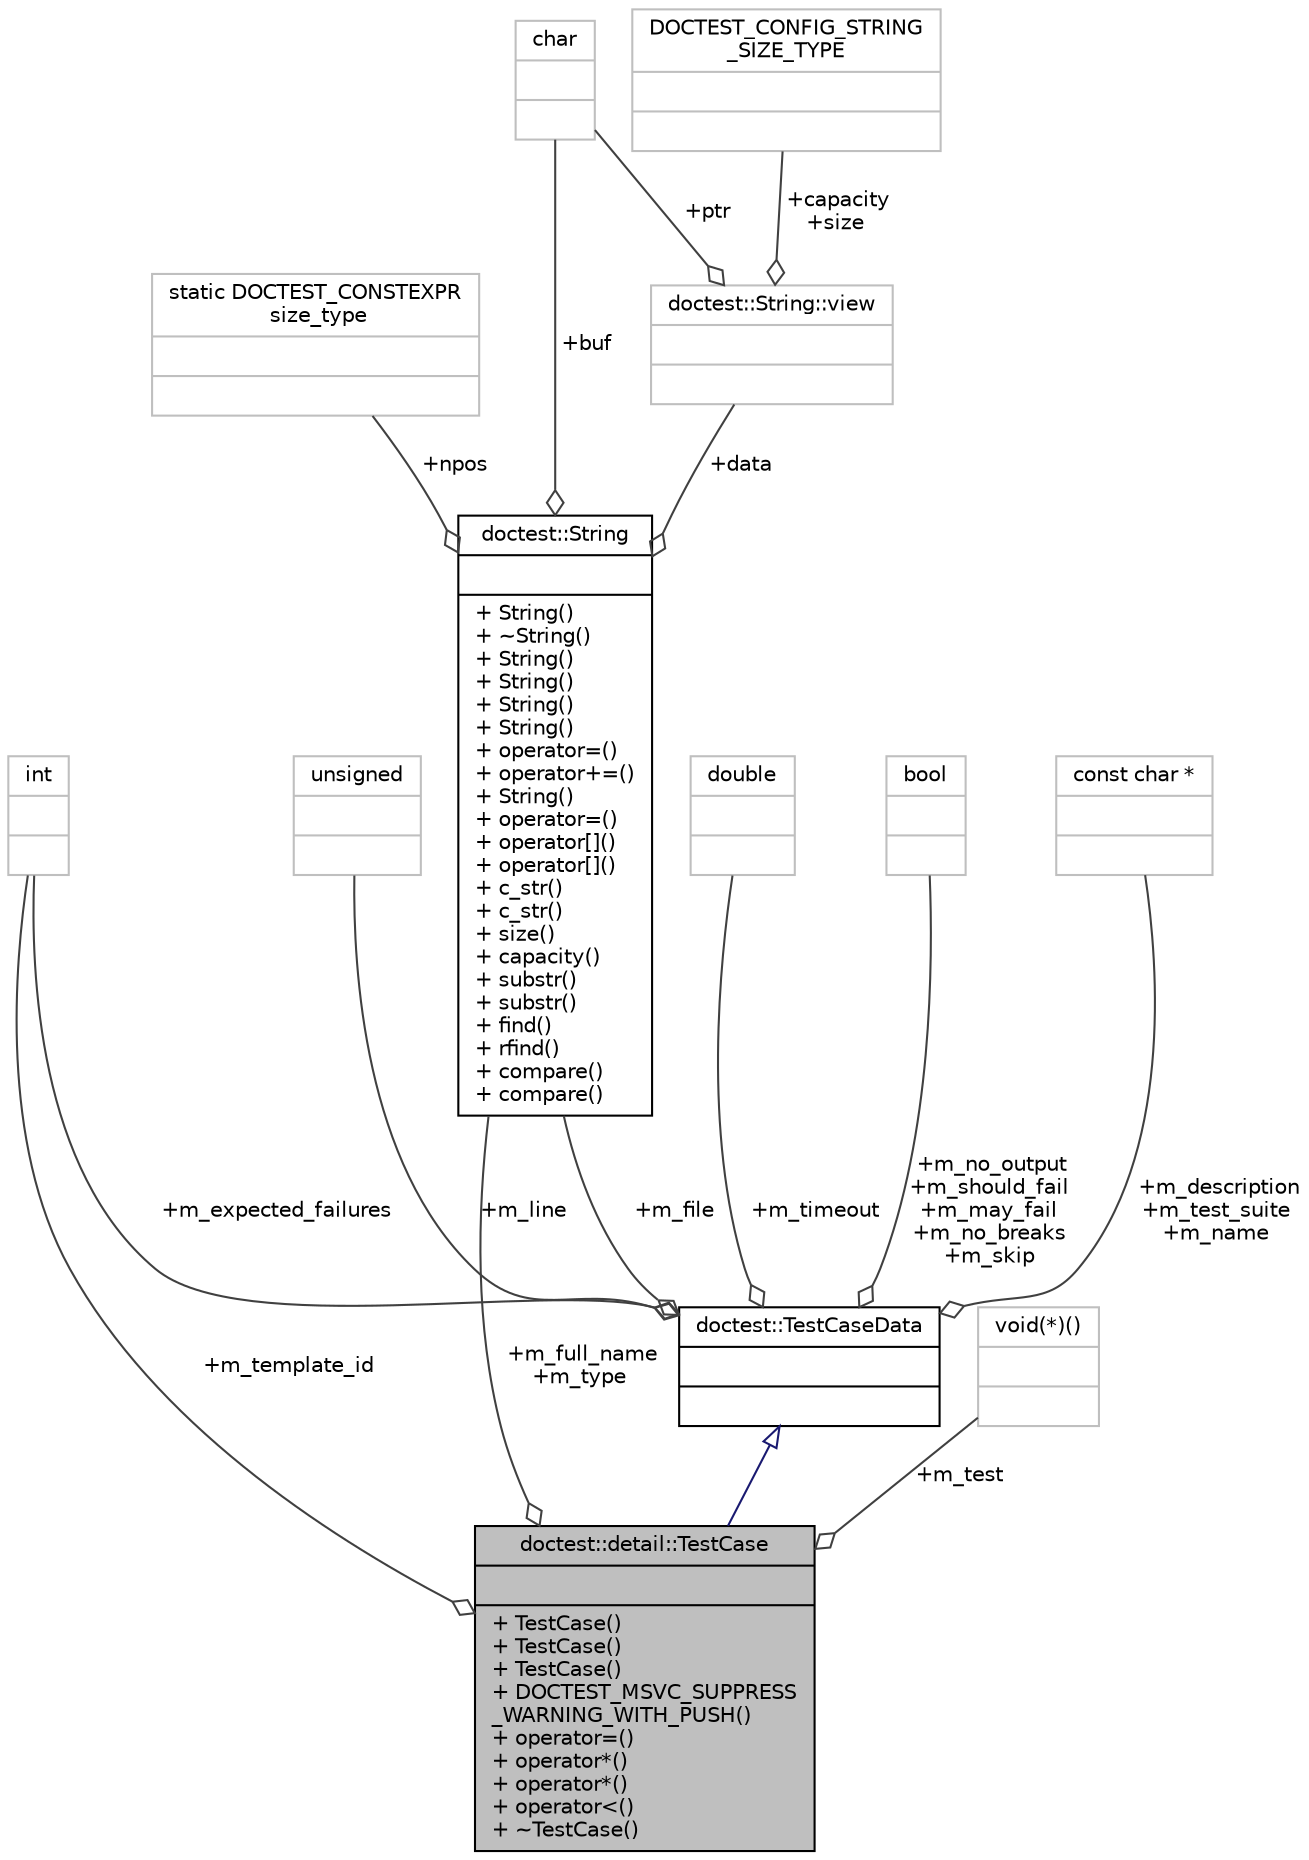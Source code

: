 digraph "doctest::detail::TestCase"
{
 // LATEX_PDF_SIZE
  edge [fontname="Helvetica",fontsize="10",labelfontname="Helvetica",labelfontsize="10"];
  node [fontname="Helvetica",fontsize="10",shape=record];
  Node1 [label="{doctest::detail::TestCase\n||+ TestCase()\l+ TestCase()\l+ TestCase()\l+ DOCTEST_MSVC_SUPPRESS\l_WARNING_WITH_PUSH()\l+ operator=()\l+ operator*()\l+ operator*()\l+ operator\<()\l+ ~TestCase()\l}",height=0.2,width=0.4,color="black", fillcolor="grey75", style="filled", fontcolor="black",tooltip=" "];
  Node2 -> Node1 [dir="back",color="midnightblue",fontsize="10",style="solid",arrowtail="onormal",fontname="Helvetica"];
  Node2 [label="{doctest::TestCaseData\n||}",height=0.2,width=0.4,color="black", fillcolor="white", style="filled",URL="$structdoctest_1_1TestCaseData.html",tooltip=" "];
  Node3 -> Node2 [color="grey25",fontsize="10",style="solid",label=" +m_timeout" ,arrowhead="odiamond",fontname="Helvetica"];
  Node3 [label="{double\n||}",height=0.2,width=0.4,color="grey75", fillcolor="white", style="filled",tooltip=" "];
  Node4 -> Node2 [color="grey25",fontsize="10",style="solid",label=" +m_file" ,arrowhead="odiamond",fontname="Helvetica"];
  Node4 [label="{doctest::String\n||+ String()\l+ ~String()\l+ String()\l+ String()\l+ String()\l+ String()\l+ operator=()\l+ operator+=()\l+ String()\l+ operator=()\l+ operator[]()\l+ operator[]()\l+ c_str()\l+ c_str()\l+ size()\l+ capacity()\l+ substr()\l+ substr()\l+ find()\l+ rfind()\l+ compare()\l+ compare()\l}",height=0.2,width=0.4,color="black", fillcolor="white", style="filled",URL="$classdoctest_1_1String.html",tooltip=" "];
  Node5 -> Node4 [color="grey25",fontsize="10",style="solid",label=" +npos" ,arrowhead="odiamond",fontname="Helvetica"];
  Node5 [label="{static DOCTEST_CONSTEXPR\l size_type\n||}",height=0.2,width=0.4,color="grey75", fillcolor="white", style="filled",tooltip=" "];
  Node6 -> Node4 [color="grey25",fontsize="10",style="solid",label=" +data" ,arrowhead="odiamond",fontname="Helvetica"];
  Node6 [label="{doctest::String::view\n||}",height=0.2,width=0.4,color="grey75", fillcolor="white", style="filled",tooltip="OCLINT avoid private static members."];
  Node7 -> Node6 [color="grey25",fontsize="10",style="solid",label=" +ptr" ,arrowhead="odiamond",fontname="Helvetica"];
  Node7 [label="{char\n||}",height=0.2,width=0.4,color="grey75", fillcolor="white", style="filled",tooltip=" "];
  Node8 -> Node6 [color="grey25",fontsize="10",style="solid",label=" +capacity\n+size" ,arrowhead="odiamond",fontname="Helvetica"];
  Node8 [label="{DOCTEST_CONFIG_STRING\l_SIZE_TYPE\n||}",height=0.2,width=0.4,color="grey75", fillcolor="white", style="filled",tooltip=" "];
  Node7 -> Node4 [color="grey25",fontsize="10",style="solid",label=" +buf" ,arrowhead="odiamond",fontname="Helvetica"];
  Node9 -> Node2 [color="grey25",fontsize="10",style="solid",label=" +m_expected_failures" ,arrowhead="odiamond",fontname="Helvetica"];
  Node9 [label="{int\n||}",height=0.2,width=0.4,color="grey75", fillcolor="white", style="filled",tooltip=" "];
  Node10 -> Node2 [color="grey25",fontsize="10",style="solid",label=" +m_no_output\n+m_should_fail\n+m_may_fail\n+m_no_breaks\n+m_skip" ,arrowhead="odiamond",fontname="Helvetica"];
  Node10 [label="{bool\n||}",height=0.2,width=0.4,color="grey75", fillcolor="white", style="filled",tooltip=" "];
  Node11 -> Node2 [color="grey25",fontsize="10",style="solid",label=" +m_description\n+m_test_suite\n+m_name" ,arrowhead="odiamond",fontname="Helvetica"];
  Node11 [label="{const char *\n||}",height=0.2,width=0.4,color="grey75", fillcolor="white", style="filled",tooltip=" "];
  Node12 -> Node2 [color="grey25",fontsize="10",style="solid",label=" +m_line" ,arrowhead="odiamond",fontname="Helvetica"];
  Node12 [label="{unsigned\n||}",height=0.2,width=0.4,color="grey75", fillcolor="white", style="filled",tooltip=" "];
  Node4 -> Node1 [color="grey25",fontsize="10",style="solid",label=" +m_full_name\n+m_type" ,arrowhead="odiamond",fontname="Helvetica"];
  Node13 -> Node1 [color="grey25",fontsize="10",style="solid",label=" +m_test" ,arrowhead="odiamond",fontname="Helvetica"];
  Node13 [label="{void(*)()\n||}",height=0.2,width=0.4,color="grey75", fillcolor="white", style="filled",tooltip=" "];
  Node9 -> Node1 [color="grey25",fontsize="10",style="solid",label=" +m_template_id" ,arrowhead="odiamond",fontname="Helvetica"];
}
